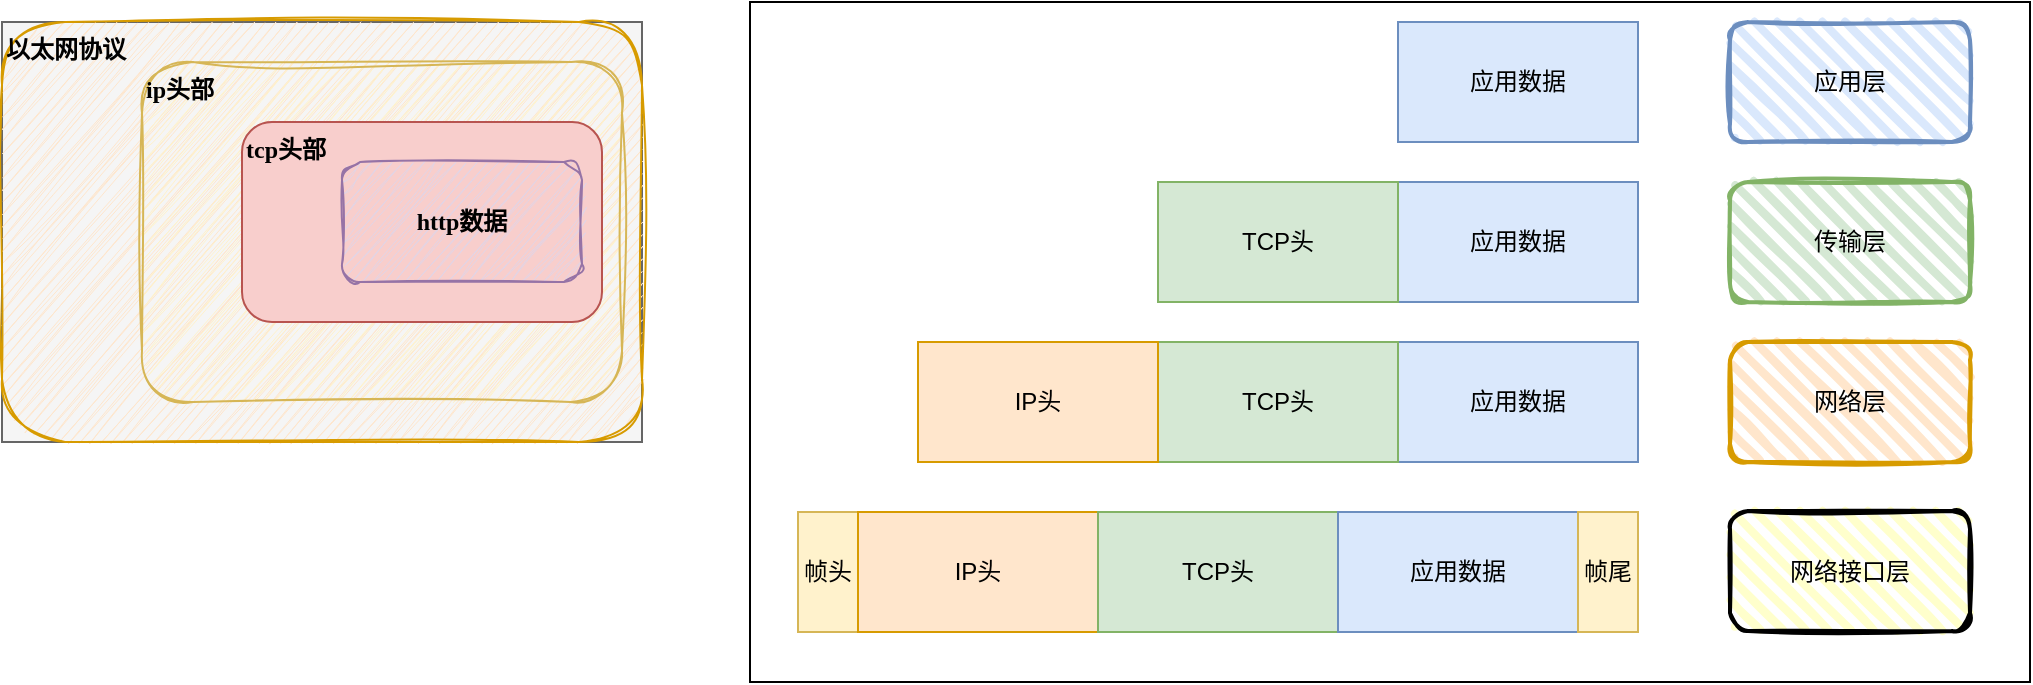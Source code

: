 <mxfile version="21.6.5" type="github">
  <diagram name="第 1 页" id="CmcPl1CsmX6Gf_P9_VBr">
    <mxGraphModel dx="934" dy="542" grid="1" gridSize="10" guides="1" tooltips="1" connect="1" arrows="1" fold="1" page="1" pageScale="1" pageWidth="827" pageHeight="1169" math="0" shadow="0">
      <root>
        <mxCell id="0" />
        <mxCell id="1" parent="0" />
        <mxCell id="yICQoaKI8Lp6KE9foPb2-8" value="" style="group;fontStyle=1;fillColor=#f5f5f5;fontColor=#333333;strokeColor=#666666;" parent="1" vertex="1" connectable="0">
          <mxGeometry x="40" y="30" width="320" height="210" as="geometry" />
        </mxCell>
        <mxCell id="yICQoaKI8Lp6KE9foPb2-6" value="&lt;font style=&quot;&quot;&gt;以太网协议&lt;/font&gt;" style="rounded=1;whiteSpace=wrap;html=1;align=left;fontStyle=1;fillColor=#ffe6cc;strokeColor=#d79b00;gradientColor=none;glass=0;shadow=0;sketch=1;curveFitting=1;jiggle=2;fontFamily=Comic Sans MS;verticalAlign=top;" parent="yICQoaKI8Lp6KE9foPb2-8" vertex="1">
          <mxGeometry width="320" height="210" as="geometry" />
        </mxCell>
        <mxCell id="yICQoaKI8Lp6KE9foPb2-5" value="&lt;font face=&quot;Comic Sans MS&quot;&gt;ip头部&lt;/font&gt;" style="rounded=1;whiteSpace=wrap;html=1;align=left;fontStyle=1;fillColor=#fff2cc;strokeColor=#d6b656;sketch=1;curveFitting=1;jiggle=2;verticalAlign=top;" parent="yICQoaKI8Lp6KE9foPb2-8" vertex="1">
          <mxGeometry x="70" y="20" width="240" height="170" as="geometry" />
        </mxCell>
        <mxCell id="yICQoaKI8Lp6KE9foPb2-4" value="&lt;font face=&quot;Comic Sans MS&quot;&gt;tcp头部&lt;/font&gt;" style="rounded=1;whiteSpace=wrap;html=1;align=left;fontStyle=1;fillColor=#f8cecc;strokeColor=#b85450;verticalAlign=top;" parent="yICQoaKI8Lp6KE9foPb2-8" vertex="1">
          <mxGeometry x="120" y="50" width="180" height="100" as="geometry" />
        </mxCell>
        <mxCell id="yICQoaKI8Lp6KE9foPb2-3" value="&lt;font face=&quot;Comic Sans MS&quot;&gt;http数据&lt;/font&gt;" style="rounded=1;whiteSpace=wrap;html=1;fontStyle=1;fillColor=#e1d5e7;strokeColor=#9673a6;sketch=1;curveFitting=1;jiggle=2;" parent="yICQoaKI8Lp6KE9foPb2-8" vertex="1">
          <mxGeometry x="170" y="70" width="120" height="60" as="geometry" />
        </mxCell>
        <mxCell id="qUajyIX2pjDEGxBcLToG-16" value="" style="group" vertex="1" connectable="0" parent="1">
          <mxGeometry x="414" y="20" width="640" height="340" as="geometry" />
        </mxCell>
        <mxCell id="qUajyIX2pjDEGxBcLToG-1" value="" style="rounded=0;whiteSpace=wrap;html=1;fontFamily=Comic Sans MS;fontStyle=1;container=1;" vertex="1" parent="qUajyIX2pjDEGxBcLToG-16">
          <mxGeometry width="640" height="340" as="geometry" />
        </mxCell>
        <mxCell id="qUajyIX2pjDEGxBcLToG-15" value="帧头" style="rounded=0;whiteSpace=wrap;html=1;fillColor=#fff2cc;strokeColor=#d6b656;" vertex="1" parent="qUajyIX2pjDEGxBcLToG-1">
          <mxGeometry x="24" y="255" width="30" height="60" as="geometry" />
        </mxCell>
        <mxCell id="qUajyIX2pjDEGxBcLToG-13" value="IP头" style="rounded=0;whiteSpace=wrap;html=1;fillColor=#ffe6cc;strokeColor=#d79b00;" vertex="1" parent="qUajyIX2pjDEGxBcLToG-1">
          <mxGeometry x="54" y="255" width="120" height="60" as="geometry" />
        </mxCell>
        <mxCell id="qUajyIX2pjDEGxBcLToG-11" value="TCP头" style="rounded=0;whiteSpace=wrap;html=1;fillColor=#d5e8d4;strokeColor=#82b366;" vertex="1" parent="qUajyIX2pjDEGxBcLToG-1">
          <mxGeometry x="174" y="255" width="120" height="60" as="geometry" />
        </mxCell>
        <mxCell id="qUajyIX2pjDEGxBcLToG-8" value="应用数据" style="rounded=0;whiteSpace=wrap;html=1;fillColor=#dae8fc;strokeColor=#6c8ebf;" vertex="1" parent="qUajyIX2pjDEGxBcLToG-1">
          <mxGeometry x="294" y="255" width="120" height="60" as="geometry" />
        </mxCell>
        <mxCell id="qUajyIX2pjDEGxBcLToG-14" value="帧尾" style="rounded=0;whiteSpace=wrap;html=1;fillColor=#fff2cc;strokeColor=#d6b656;" vertex="1" parent="qUajyIX2pjDEGxBcLToG-1">
          <mxGeometry x="414" y="255" width="30" height="60" as="geometry" />
        </mxCell>
        <mxCell id="yICQoaKI8Lp6KE9foPb2-7" value="应用层" style="rounded=1;whiteSpace=wrap;html=1;strokeWidth=2;fillWeight=4;hachureGap=8;hachureAngle=45;fillColor=#dae8fc;sketch=1;glass=0;fontFamily=Comic Sans MS;strokeColor=#6c8ebf;" parent="qUajyIX2pjDEGxBcLToG-16" vertex="1">
          <mxGeometry x="490" y="10" width="120" height="60" as="geometry" />
        </mxCell>
        <mxCell id="qUajyIX2pjDEGxBcLToG-2" value="网络层" style="rounded=1;whiteSpace=wrap;html=1;strokeWidth=2;fillWeight=4;hachureGap=8;hachureAngle=45;fillColor=#ffe6cc;sketch=1;glass=0;fontFamily=Comic Sans MS;strokeColor=#d79b00;" vertex="1" parent="qUajyIX2pjDEGxBcLToG-16">
          <mxGeometry x="490" y="170" width="120" height="60" as="geometry" />
        </mxCell>
        <mxCell id="qUajyIX2pjDEGxBcLToG-3" value="传输层" style="rounded=1;whiteSpace=wrap;html=1;strokeWidth=2;fillWeight=4;hachureGap=8;hachureAngle=45;fillColor=#d5e8d4;sketch=1;glass=0;fontFamily=Comic Sans MS;strokeColor=#82b366;" vertex="1" parent="qUajyIX2pjDEGxBcLToG-16">
          <mxGeometry x="490" y="90" width="120" height="60" as="geometry" />
        </mxCell>
        <mxCell id="qUajyIX2pjDEGxBcLToG-4" value="网络接口层" style="rounded=1;whiteSpace=wrap;html=1;strokeWidth=2;fillWeight=4;hachureGap=8;hachureAngle=45;fillColor=#FFFFCC;sketch=1;gradientColor=none;glass=0;fontFamily=Comic Sans MS;" vertex="1" parent="qUajyIX2pjDEGxBcLToG-16">
          <mxGeometry x="490" y="254.5" width="120" height="60" as="geometry" />
        </mxCell>
        <mxCell id="qUajyIX2pjDEGxBcLToG-5" value="应用数据" style="rounded=0;whiteSpace=wrap;html=1;fillColor=#dae8fc;strokeColor=#6c8ebf;" vertex="1" parent="qUajyIX2pjDEGxBcLToG-16">
          <mxGeometry x="324" y="10" width="120" height="60" as="geometry" />
        </mxCell>
        <mxCell id="qUajyIX2pjDEGxBcLToG-6" value="应用数据" style="rounded=0;whiteSpace=wrap;html=1;fillColor=#dae8fc;strokeColor=#6c8ebf;" vertex="1" parent="qUajyIX2pjDEGxBcLToG-16">
          <mxGeometry x="324" y="90" width="120" height="60" as="geometry" />
        </mxCell>
        <mxCell id="qUajyIX2pjDEGxBcLToG-7" value="应用数据" style="rounded=0;whiteSpace=wrap;html=1;fillColor=#dae8fc;strokeColor=#6c8ebf;" vertex="1" parent="qUajyIX2pjDEGxBcLToG-16">
          <mxGeometry x="324" y="170" width="120" height="60" as="geometry" />
        </mxCell>
        <mxCell id="qUajyIX2pjDEGxBcLToG-9" value="TCP头" style="rounded=0;whiteSpace=wrap;html=1;fillColor=#d5e8d4;strokeColor=#82b366;" vertex="1" parent="qUajyIX2pjDEGxBcLToG-16">
          <mxGeometry x="204" y="90" width="120" height="60" as="geometry" />
        </mxCell>
        <mxCell id="qUajyIX2pjDEGxBcLToG-10" value="TCP头" style="rounded=0;whiteSpace=wrap;html=1;fillColor=#d5e8d4;strokeColor=#82b366;" vertex="1" parent="qUajyIX2pjDEGxBcLToG-16">
          <mxGeometry x="204" y="170" width="120" height="60" as="geometry" />
        </mxCell>
        <mxCell id="qUajyIX2pjDEGxBcLToG-12" value="IP头" style="rounded=0;whiteSpace=wrap;html=1;fillColor=#ffe6cc;strokeColor=#d79b00;" vertex="1" parent="qUajyIX2pjDEGxBcLToG-16">
          <mxGeometry x="84" y="170" width="120" height="60" as="geometry" />
        </mxCell>
      </root>
    </mxGraphModel>
  </diagram>
</mxfile>
